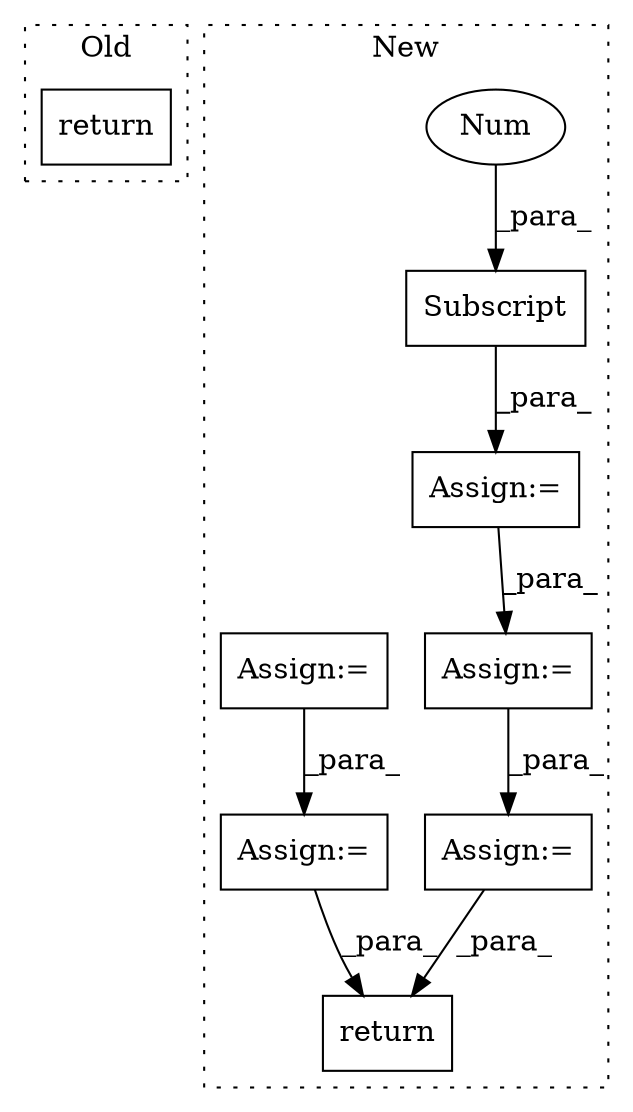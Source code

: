 digraph G {
subgraph cluster0 {
1 [label="return" a="93" s="55297" l="7" shape="box"];
label = "Old";
style="dotted";
}
subgraph cluster1 {
2 [label="Subscript" a="63" s="45871,0" l="6,0" shape="box"];
3 [label="Num" a="76" s="45875" l="1" shape="ellipse"];
4 [label="Assign:=" a="68" s="45868" l="3" shape="box"];
5 [label="return" a="93" s="47465" l="7" shape="box"];
6 [label="Assign:=" a="68" s="46747" l="3" shape="box"];
7 [label="Assign:=" a="68" s="46952" l="3" shape="box"];
8 [label="Assign:=" a="68" s="45409" l="3" shape="box"];
9 [label="Assign:=" a="68" s="45607" l="3" shape="box"];
label = "New";
style="dotted";
}
2 -> 4 [label="_para_"];
3 -> 2 [label="_para_"];
4 -> 6 [label="_para_"];
6 -> 7 [label="_para_"];
7 -> 5 [label="_para_"];
8 -> 9 [label="_para_"];
9 -> 5 [label="_para_"];
}